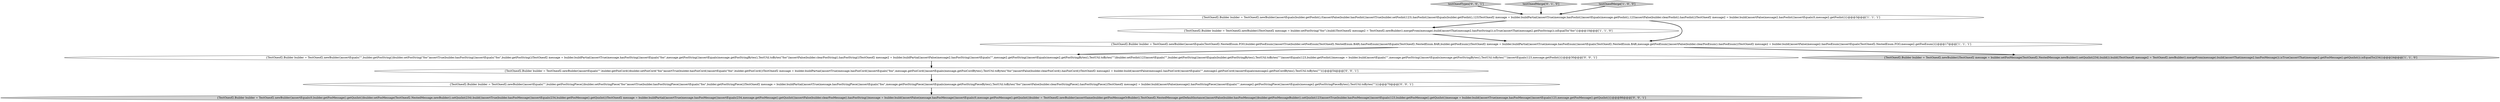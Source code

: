 digraph {
7 [style = filled, label = "{TestOneof2.Builder builder = TestOneof2.newBuilder()assertEquals(\"\",builder.getFooString())builder.setFooString(\"foo\")assertTrue(builder.hasFooString())assertEquals(\"foo\",builder.getFooString())TestOneof2 message = builder.buildPartial()assertTrue(message.hasFooString())assertEquals(\"foo\",message.getFooString())assertEquals(message.getFooStringBytes(),TestUtil.toBytes(\"foo\"))assertFalse(builder.clearFooString().hasFooString())TestOneof2 message2 = builder.buildPartial()assertFalse(message2.hasFooString())assertEquals(\"\",message2.getFooString())assertEquals(message2.getFooStringBytes(),TestUtil.toBytes(\"\"))builder.setFooInt(123)assertEquals(\"\",builder.getFooString())assertEquals(builder.getFooStringBytes(),TestUtil.toBytes(\"\"))assertEquals(123,builder.getFooInt())message = builder.build()assertEquals(\"\",message.getFooString())assertEquals(message.getFooStringBytes(),TestUtil.toBytes(\"\"))assertEquals(123,message.getFooInt())}@@@30@@@['0', '0', '1']", fillcolor = white, shape = ellipse image = "AAA0AAABBB3BBB"];
8 [style = filled, label = "{TestOneof2.Builder builder = TestOneof2.newBuilder()assertEquals(\"\",builder.getFooCord())builder.setFooCord(\"foo\")assertTrue(builder.hasFooCord())assertEquals(\"foo\",builder.getFooCord())TestOneof2 message = builder.buildPartial()assertTrue(message.hasFooCord())assertEquals(\"foo\",message.getFooCord())assertEquals(message.getFooCordBytes(),TestUtil.toBytes(\"foo\"))assertFalse(builder.clearFooCord().hasFooCord())TestOneof2 message2 = builder.build()assertFalse(message2.hasFooCord())assertEquals(\"\",message2.getFooCord())assertEquals(message2.getFooCordBytes(),TestUtil.toBytes(\"\"))}@@@54@@@['0', '0', '1']", fillcolor = white, shape = ellipse image = "AAA0AAABBB3BBB"];
1 [style = filled, label = "{TestOneof2.Builder builder = TestOneof2.newBuilder()TestOneof2 message = builder.setFooString(\"foo\").build()TestOneof2 message2 = TestOneof2.newBuilder().mergeFrom(message).build()assertThat(message2.hasFooString()).isTrue()assertThat(message2.getFooString()).isEqualTo(\"foo\")}@@@10@@@['1', '1', '0']", fillcolor = white, shape = ellipse image = "AAA0AAABBB1BBB"];
10 [style = filled, label = "testOneofTypes['0', '0', '1']", fillcolor = lightgray, shape = diamond image = "AAA0AAABBB3BBB"];
5 [style = filled, label = "testOneofMerge['0', '1', '0']", fillcolor = lightgray, shape = diamond image = "AAA0AAABBB2BBB"];
0 [style = filled, label = "{TestOneof2.Builder builder = TestOneof2.newBuilder()TestOneof2 message = builder.setFooMessage(TestOneof2.NestedMessage.newBuilder().setQuxInt(234).build()).build()TestOneof2 message2 = TestOneof2.newBuilder().mergeFrom(message).build()assertThat(message2.hasFooMessage()).isTrue()assertThat(message2.getFooMessage().getQuxInt()).isEqualTo(234)}@@@24@@@['1', '1', '0']", fillcolor = lightgray, shape = ellipse image = "AAA0AAABBB1BBB"];
6 [style = filled, label = "{TestOneof2.Builder builder = TestOneof2.newBuilder()assertEquals(0,builder.getFooMessage().getQuxInt())builder.setFooMessage(TestOneof2.NestedMessage.newBuilder().setQuxInt(234).build())assertTrue(builder.hasFooMessage())assertEquals(234,builder.getFooMessage().getQuxInt())TestOneof2 message = builder.buildPartial()assertTrue(message.hasFooMessage())assertEquals(234,message.getFooMessage().getQuxInt())assertFalse(builder.clearFooMessage().hasFooString())message = builder.build()assertFalse(message.hasFooMessage())assertEquals(0,message.getFooMessage().getQuxInt())builder = TestOneof2.newBuilder()assertSame(builder.getFooMessageOrBuilder(),TestOneof2.NestedMessage.getDefaultInstance())assertFalse(builder.hasFooMessage())builder.getFooMessageBuilder().setQuxInt(123)assertTrue(builder.hasFooMessage())assertEquals(123,builder.getFooMessage().getQuxInt())message = builder.build()assertTrue(message.hasFooMessage())assertEquals(123,message.getFooMessage().getQuxInt())}@@@86@@@['0', '0', '1']", fillcolor = lightgray, shape = ellipse image = "AAA0AAABBB3BBB"];
3 [style = filled, label = "{TestOneof2.Builder builder = TestOneof2.newBuilder()assertEquals(builder.getFooInt(),0)assertFalse(builder.hasFooInt())assertTrue(builder.setFooInt(123).hasFooInt())assertEquals(builder.getFooInt(),123)TestOneof2 message = builder.buildPartial()assertTrue(message.hasFooInt())assertEquals(message.getFooInt(),123)assertFalse(builder.clearFooInt().hasFooInt())TestOneof2 message2 = builder.build()assertFalse(message2.hasFooInt())assertEquals(0,message2.getFooInt())}@@@3@@@['1', '1', '1']", fillcolor = white, shape = ellipse image = "AAA0AAABBB1BBB"];
2 [style = filled, label = "testOneofMerge['1', '0', '0']", fillcolor = lightgray, shape = diamond image = "AAA0AAABBB1BBB"];
9 [style = filled, label = "{TestOneof2.Builder builder = TestOneof2.newBuilder()assertEquals(\"\",builder.getFooStringPiece())builder.setFooStringPiece(\"foo\")assertTrue(builder.hasFooStringPiece())assertEquals(\"foo\",builder.getFooStringPiece())TestOneof2 message = builder.buildPartial()assertTrue(message.hasFooStringPiece())assertEquals(\"foo\",message.getFooStringPiece())assertEquals(message.getFooStringPieceBytes(),TestUtil.toBytes(\"foo\"))assertFalse(builder.clearFooStringPiece().hasFooStringPiece())TestOneof2 message2 = builder.build()assertFalse(message2.hasFooStringPiece())assertEquals(\"\",message2.getFooStringPiece())assertEquals(message2.getFooStringPieceBytes(),TestUtil.toBytes(\"\"))}@@@70@@@['0', '0', '1']", fillcolor = white, shape = ellipse image = "AAA0AAABBB3BBB"];
4 [style = filled, label = "{TestOneof2.Builder builder = TestOneof2.newBuilder()assertEquals(TestOneof2.NestedEnum.FOO,builder.getFooEnum())assertTrue(builder.setFooEnum(TestOneof2.NestedEnum.BAR).hasFooEnum())assertEquals(TestOneof2.NestedEnum.BAR,builder.getFooEnum())TestOneof2 message = builder.buildPartial()assertTrue(message.hasFooEnum())assertEquals(TestOneof2.NestedEnum.BAR,message.getFooEnum())assertFalse(builder.clearFooEnum().hasFooEnum())TestOneof2 message2 = builder.build()assertFalse(message2.hasFooEnum())assertEquals(TestOneof2.NestedEnum.FOO,message2.getFooEnum())}@@@17@@@['1', '1', '1']", fillcolor = white, shape = ellipse image = "AAA0AAABBB1BBB"];
10->3 [style = bold, label=""];
5->3 [style = bold, label=""];
9->6 [style = bold, label=""];
7->8 [style = bold, label=""];
4->7 [style = bold, label=""];
8->9 [style = bold, label=""];
3->4 [style = bold, label=""];
4->0 [style = bold, label=""];
3->1 [style = bold, label=""];
1->4 [style = bold, label=""];
2->3 [style = bold, label=""];
}

